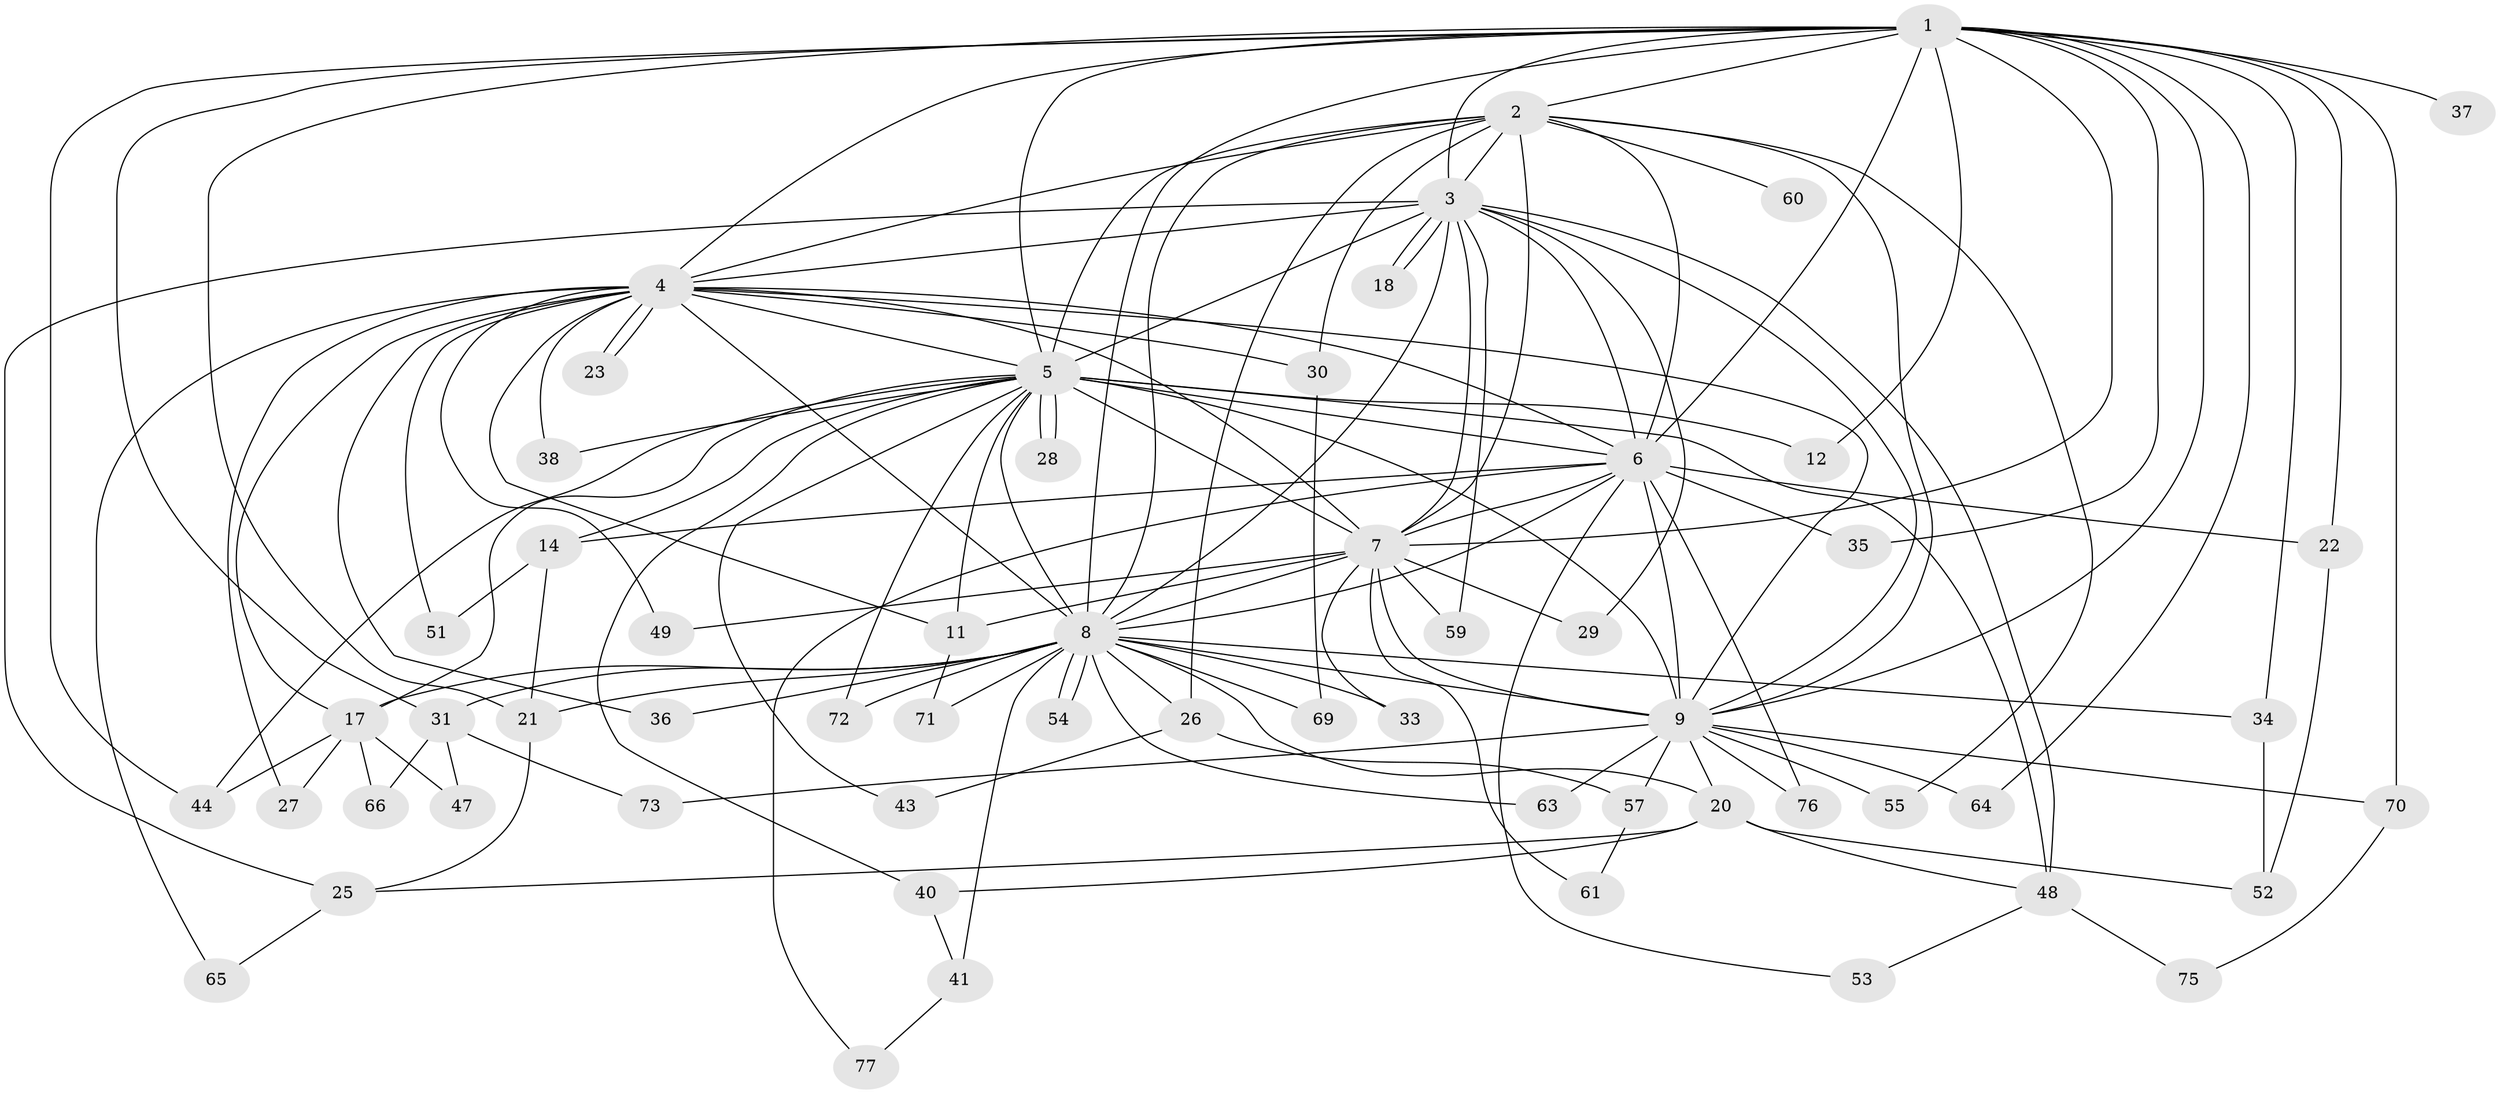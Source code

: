 // original degree distribution, {18: 0.02564102564102564, 14: 0.01282051282051282, 17: 0.02564102564102564, 20: 0.01282051282051282, 23: 0.01282051282051282, 16: 0.01282051282051282, 19: 0.01282051282051282, 10: 0.01282051282051282, 4: 0.10256410256410256, 2: 0.5641025641025641, 13: 0.01282051282051282, 7: 0.01282051282051282, 5: 0.01282051282051282, 6: 0.02564102564102564, 3: 0.14102564102564102}
// Generated by graph-tools (version 1.1) at 2025/11/02/27/25 16:11:03]
// undirected, 59 vertices, 141 edges
graph export_dot {
graph [start="1"]
  node [color=gray90,style=filled];
  1 [super="+19"];
  2 [super="+24"];
  3 [super="+62"];
  4 [super="+32"];
  5 [super="+10"];
  6 [super="+67"];
  7 [super="+16"];
  8 [super="+15"];
  9 [super="+39"];
  11 [super="+13"];
  12;
  14 [super="+68"];
  17 [super="+42"];
  18;
  20 [super="+78"];
  21;
  22 [super="+74"];
  23;
  25;
  26;
  27;
  28;
  29;
  30 [super="+56"];
  31 [super="+45"];
  33;
  34;
  35;
  36;
  37;
  38;
  40;
  41 [super="+58"];
  43;
  44 [super="+46"];
  47;
  48 [super="+50"];
  49;
  51;
  52;
  53;
  54;
  55;
  57;
  59;
  60;
  61;
  63;
  64;
  65;
  66;
  69;
  70;
  71;
  72;
  73;
  75;
  76;
  77;
  1 -- 2;
  1 -- 3;
  1 -- 4;
  1 -- 5 [weight=3];
  1 -- 6;
  1 -- 7;
  1 -- 8;
  1 -- 9;
  1 -- 12;
  1 -- 22;
  1 -- 31;
  1 -- 34;
  1 -- 35;
  1 -- 37 [weight=2];
  1 -- 44;
  1 -- 70;
  1 -- 64;
  1 -- 21;
  2 -- 3;
  2 -- 4;
  2 -- 5 [weight=3];
  2 -- 6;
  2 -- 7;
  2 -- 8;
  2 -- 9;
  2 -- 26;
  2 -- 30;
  2 -- 55;
  2 -- 60 [weight=2];
  3 -- 4;
  3 -- 5 [weight=3];
  3 -- 6;
  3 -- 7;
  3 -- 8 [weight=2];
  3 -- 9;
  3 -- 18;
  3 -- 18;
  3 -- 25;
  3 -- 29;
  3 -- 48;
  3 -- 59;
  4 -- 5 [weight=2];
  4 -- 6;
  4 -- 7;
  4 -- 8 [weight=2];
  4 -- 9;
  4 -- 17;
  4 -- 23;
  4 -- 23;
  4 -- 27;
  4 -- 30 [weight=2];
  4 -- 36;
  4 -- 38;
  4 -- 49;
  4 -- 51;
  4 -- 65;
  4 -- 11;
  5 -- 6 [weight=2];
  5 -- 7 [weight=2];
  5 -- 8 [weight=2];
  5 -- 9 [weight=2];
  5 -- 11;
  5 -- 12;
  5 -- 14;
  5 -- 17;
  5 -- 28;
  5 -- 28;
  5 -- 38;
  5 -- 40;
  5 -- 43;
  5 -- 72;
  5 -- 48;
  5 -- 44;
  6 -- 7;
  6 -- 8;
  6 -- 9;
  6 -- 14;
  6 -- 22;
  6 -- 35;
  6 -- 53;
  6 -- 76;
  6 -- 77;
  7 -- 8 [weight=2];
  7 -- 9;
  7 -- 11;
  7 -- 29;
  7 -- 33;
  7 -- 49;
  7 -- 59;
  7 -- 61;
  8 -- 9 [weight=2];
  8 -- 20;
  8 -- 34;
  8 -- 41 [weight=2];
  8 -- 54;
  8 -- 54;
  8 -- 63;
  8 -- 69;
  8 -- 72;
  8 -- 33;
  8 -- 36;
  8 -- 71;
  8 -- 17;
  8 -- 21;
  8 -- 26;
  8 -- 31 [weight=2];
  9 -- 20;
  9 -- 55;
  9 -- 57;
  9 -- 63;
  9 -- 64;
  9 -- 70;
  9 -- 73;
  9 -- 76;
  11 -- 71;
  14 -- 51;
  14 -- 21;
  17 -- 27;
  17 -- 44;
  17 -- 47;
  17 -- 66;
  20 -- 40;
  20 -- 52;
  20 -- 25;
  20 -- 48;
  21 -- 25;
  22 -- 52;
  25 -- 65;
  26 -- 43;
  26 -- 57;
  30 -- 69;
  31 -- 47;
  31 -- 66;
  31 -- 73;
  34 -- 52;
  40 -- 41;
  41 -- 77;
  48 -- 75;
  48 -- 53;
  57 -- 61;
  70 -- 75;
}
